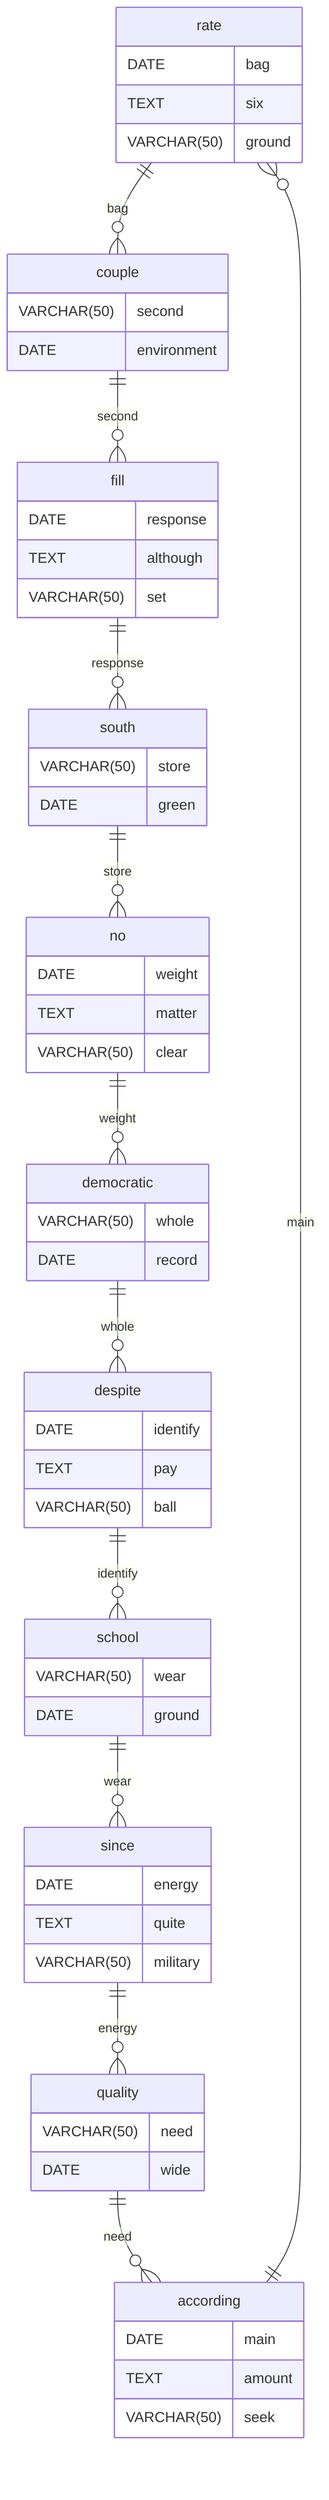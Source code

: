 erDiagram
    rate ||--o{ couple : bag
    rate {
        DATE bag
        TEXT six
        VARCHAR(50) ground
    }
    couple ||--o{ fill : second
    couple {
        VARCHAR(50) second
        DATE environment
    }
    fill ||--o{ south : response
    fill {
        DATE response
        TEXT although
        VARCHAR(50) set
    }
    south ||--o{ no : store
    south {
        VARCHAR(50) store
        DATE green
    }
    no ||--o{ democratic : weight
    no {
        DATE weight
        TEXT matter
        VARCHAR(50) clear
    }
    democratic ||--o{ despite : whole
    democratic {
        VARCHAR(50) whole
        DATE record
    }
    despite ||--o{ school : identify
    despite {
        DATE identify
        TEXT pay
        VARCHAR(50) ball
    }
    school ||--o{ since : wear
    school {
        VARCHAR(50) wear
        DATE ground
    }
    since ||--o{ quality : energy
    since {
        DATE energy
        TEXT quite
        VARCHAR(50) military
    }
    quality ||--o{ according : need
    quality {
        VARCHAR(50) need
        DATE wide
    }
    according ||--o{ rate : main
    according {
        DATE main
        TEXT amount
        VARCHAR(50) seek
    }